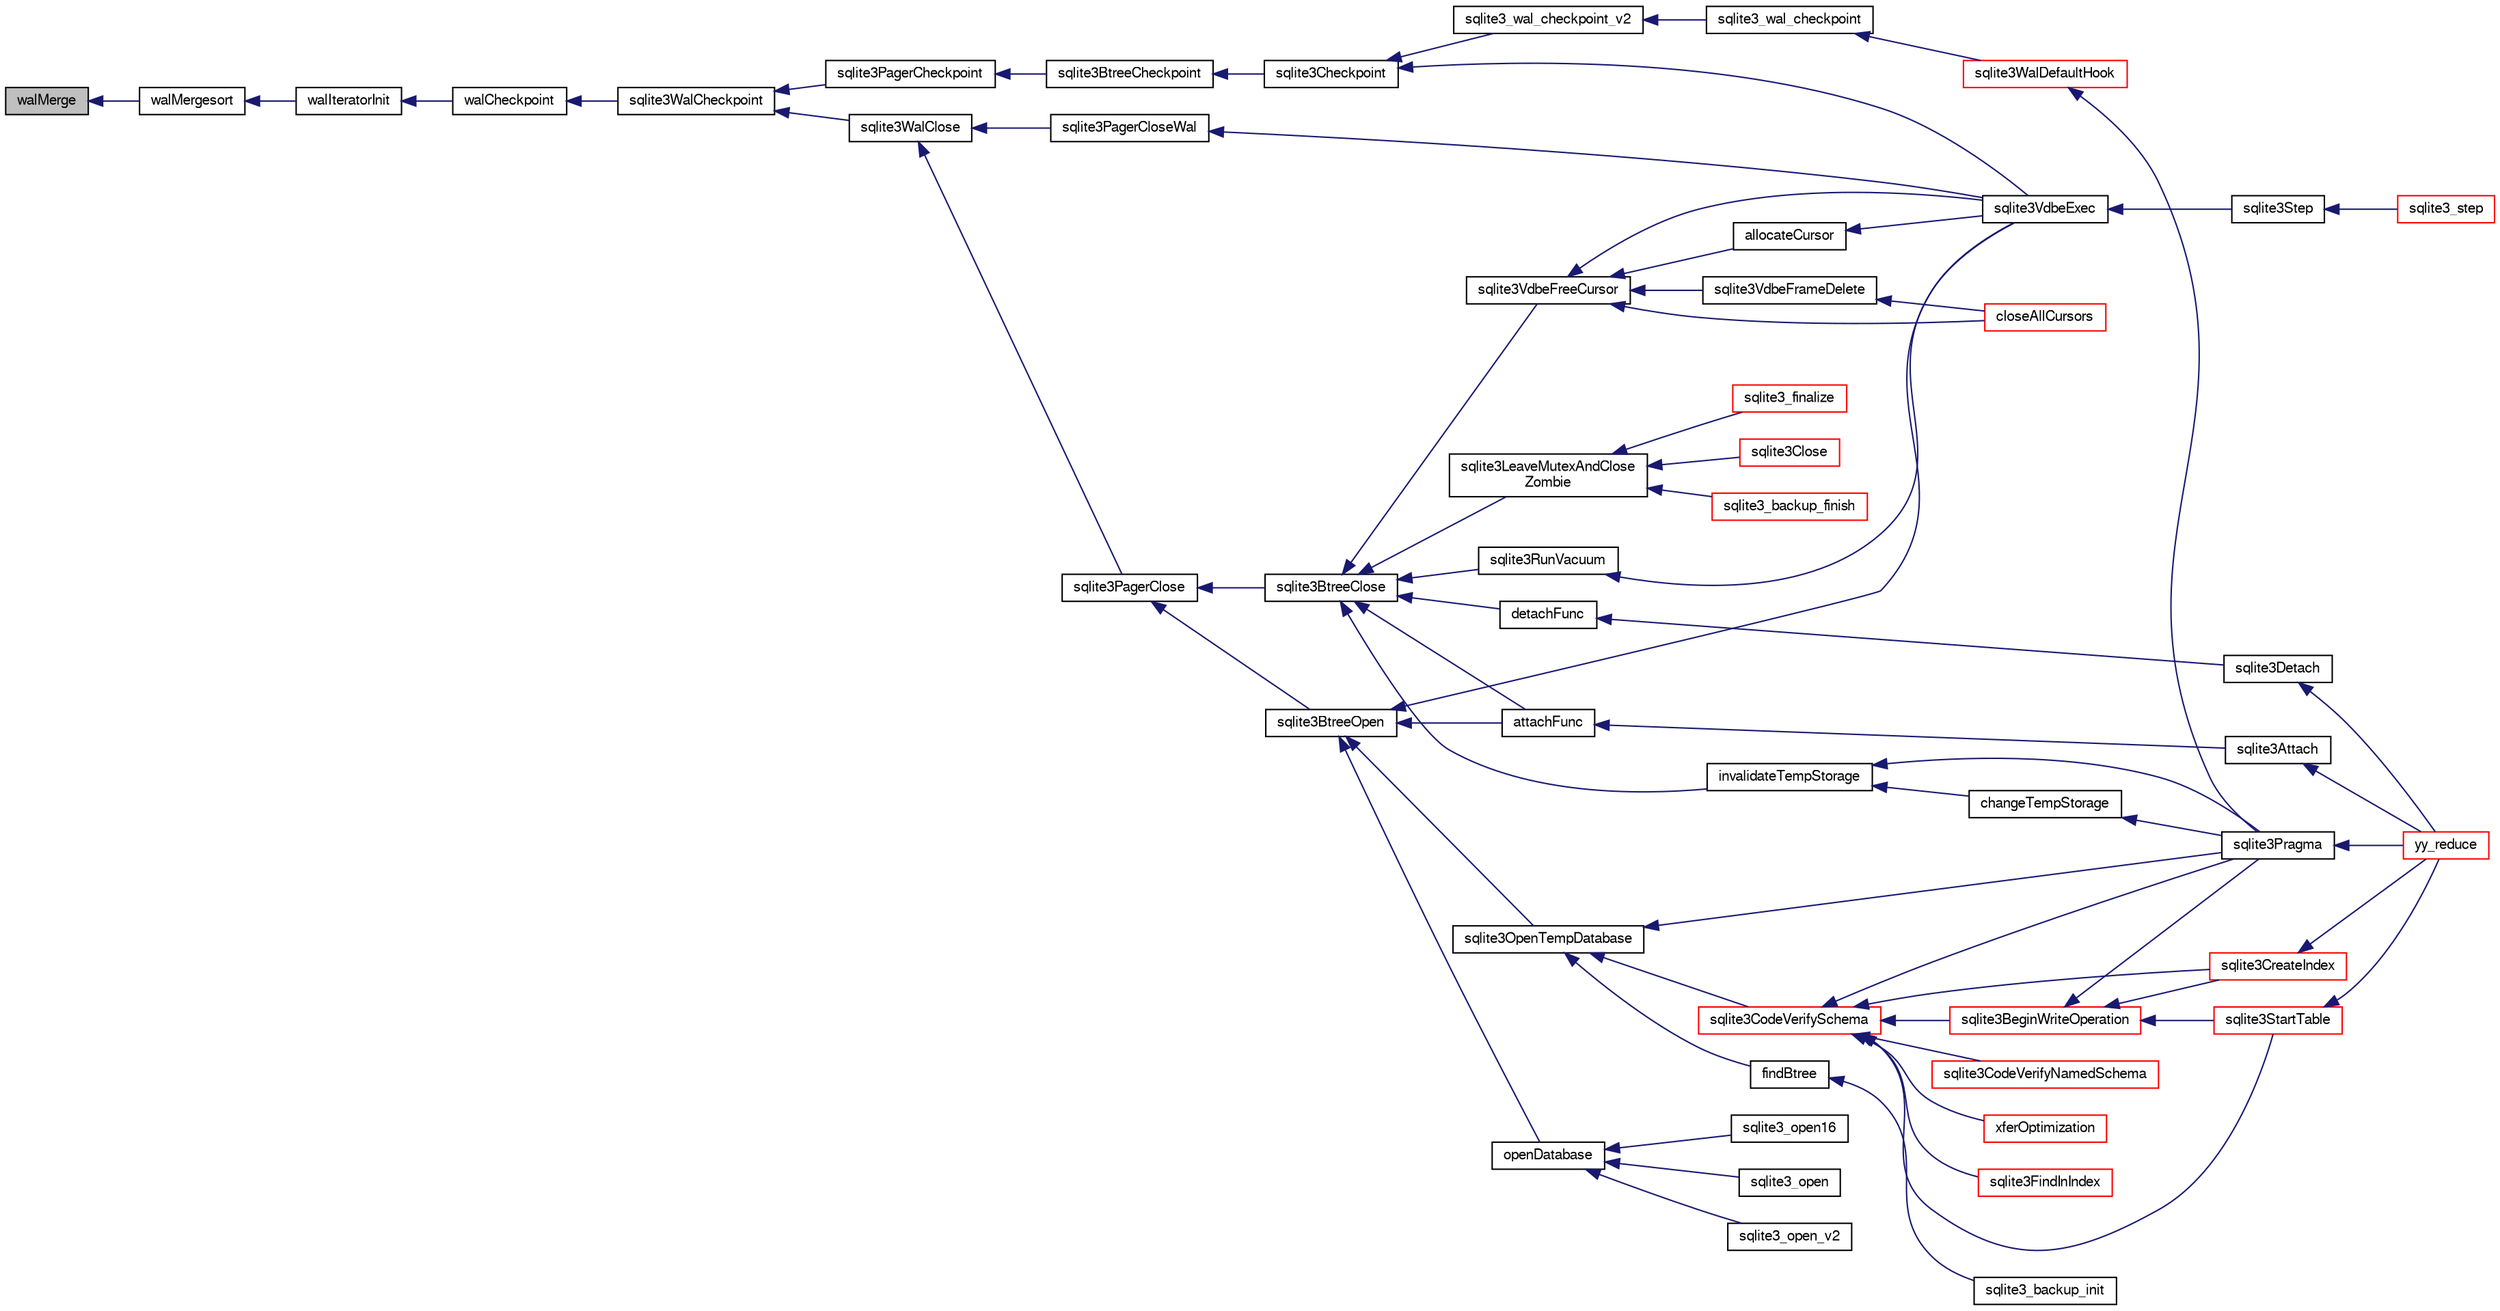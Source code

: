 digraph "walMerge"
{
  edge [fontname="FreeSans",fontsize="10",labelfontname="FreeSans",labelfontsize="10"];
  node [fontname="FreeSans",fontsize="10",shape=record];
  rankdir="LR";
  Node902515 [label="walMerge",height=0.2,width=0.4,color="black", fillcolor="grey75", style="filled", fontcolor="black"];
  Node902515 -> Node902516 [dir="back",color="midnightblue",fontsize="10",style="solid",fontname="FreeSans"];
  Node902516 [label="walMergesort",height=0.2,width=0.4,color="black", fillcolor="white", style="filled",URL="$sqlite3_8c.html#af4c4ddabd82c872731a8c270d04e1f64"];
  Node902516 -> Node902517 [dir="back",color="midnightblue",fontsize="10",style="solid",fontname="FreeSans"];
  Node902517 [label="walIteratorInit",height=0.2,width=0.4,color="black", fillcolor="white", style="filled",URL="$sqlite3_8c.html#af32190641053b9108a09fac6ff0ad652"];
  Node902517 -> Node902518 [dir="back",color="midnightblue",fontsize="10",style="solid",fontname="FreeSans"];
  Node902518 [label="walCheckpoint",height=0.2,width=0.4,color="black", fillcolor="white", style="filled",URL="$sqlite3_8c.html#ab5245070ab67db40291c71c4991aa317"];
  Node902518 -> Node902519 [dir="back",color="midnightblue",fontsize="10",style="solid",fontname="FreeSans"];
  Node902519 [label="sqlite3WalCheckpoint",height=0.2,width=0.4,color="black", fillcolor="white", style="filled",URL="$sqlite3_8c.html#a58bec6523fa854142169cdff1fbb8e5f"];
  Node902519 -> Node902520 [dir="back",color="midnightblue",fontsize="10",style="solid",fontname="FreeSans"];
  Node902520 [label="sqlite3PagerCheckpoint",height=0.2,width=0.4,color="black", fillcolor="white", style="filled",URL="$sqlite3_8c.html#a51b879bda409240901c1443161246045"];
  Node902520 -> Node902521 [dir="back",color="midnightblue",fontsize="10",style="solid",fontname="FreeSans"];
  Node902521 [label="sqlite3BtreeCheckpoint",height=0.2,width=0.4,color="black", fillcolor="white", style="filled",URL="$sqlite3_8c.html#a7aa6f5fb12dca5d734397768e90ae119"];
  Node902521 -> Node902522 [dir="back",color="midnightblue",fontsize="10",style="solid",fontname="FreeSans"];
  Node902522 [label="sqlite3Checkpoint",height=0.2,width=0.4,color="black", fillcolor="white", style="filled",URL="$sqlite3_8c.html#a0f0ad6a031e74ddb47bdc701d23bf3e1"];
  Node902522 -> Node902523 [dir="back",color="midnightblue",fontsize="10",style="solid",fontname="FreeSans"];
  Node902523 [label="sqlite3VdbeExec",height=0.2,width=0.4,color="black", fillcolor="white", style="filled",URL="$sqlite3_8c.html#a8ce40a614bdc56719c4d642b1e4dfb21"];
  Node902523 -> Node902524 [dir="back",color="midnightblue",fontsize="10",style="solid",fontname="FreeSans"];
  Node902524 [label="sqlite3Step",height=0.2,width=0.4,color="black", fillcolor="white", style="filled",URL="$sqlite3_8c.html#a3f2872e873e2758a4beedad1d5113554"];
  Node902524 -> Node902525 [dir="back",color="midnightblue",fontsize="10",style="solid",fontname="FreeSans"];
  Node902525 [label="sqlite3_step",height=0.2,width=0.4,color="red", fillcolor="white", style="filled",URL="$sqlite3_8h.html#ac1e491ce36b7471eb28387f7d3c74334"];
  Node902522 -> Node902784 [dir="back",color="midnightblue",fontsize="10",style="solid",fontname="FreeSans"];
  Node902784 [label="sqlite3_wal_checkpoint_v2",height=0.2,width=0.4,color="black", fillcolor="white", style="filled",URL="$sqlite3_8h.html#a074441ba2d0426a8684cc2d379e74163"];
  Node902784 -> Node902785 [dir="back",color="midnightblue",fontsize="10",style="solid",fontname="FreeSans"];
  Node902785 [label="sqlite3_wal_checkpoint",height=0.2,width=0.4,color="black", fillcolor="white", style="filled",URL="$sqlite3_8h.html#a5256a357264a12d3935888280d4b8fa0"];
  Node902785 -> Node902786 [dir="back",color="midnightblue",fontsize="10",style="solid",fontname="FreeSans"];
  Node902786 [label="sqlite3WalDefaultHook",height=0.2,width=0.4,color="red", fillcolor="white", style="filled",URL="$sqlite3_8c.html#a4a9ed7c3fcab46b3d82eb79ede8c4f77"];
  Node902786 -> Node902601 [dir="back",color="midnightblue",fontsize="10",style="solid",fontname="FreeSans"];
  Node902601 [label="sqlite3Pragma",height=0.2,width=0.4,color="black", fillcolor="white", style="filled",URL="$sqlite3_8c.html#a111391370f58f8e6a6eca51fd34d62ed"];
  Node902601 -> Node902553 [dir="back",color="midnightblue",fontsize="10",style="solid",fontname="FreeSans"];
  Node902553 [label="yy_reduce",height=0.2,width=0.4,color="red", fillcolor="white", style="filled",URL="$sqlite3_8c.html#a7c419a9b25711c666a9a2449ef377f14"];
  Node902519 -> Node902788 [dir="back",color="midnightblue",fontsize="10",style="solid",fontname="FreeSans"];
  Node902788 [label="sqlite3WalClose",height=0.2,width=0.4,color="black", fillcolor="white", style="filled",URL="$sqlite3_8c.html#abfd7d36ec6ea41ecb2717dd4c6b0571e"];
  Node902788 -> Node902789 [dir="back",color="midnightblue",fontsize="10",style="solid",fontname="FreeSans"];
  Node902789 [label="sqlite3PagerClose",height=0.2,width=0.4,color="black", fillcolor="white", style="filled",URL="$sqlite3_8c.html#af94b1f96b60689fd09422cce2c85f53f"];
  Node902789 -> Node902790 [dir="back",color="midnightblue",fontsize="10",style="solid",fontname="FreeSans"];
  Node902790 [label="sqlite3BtreeOpen",height=0.2,width=0.4,color="black", fillcolor="white", style="filled",URL="$sqlite3_8c.html#a13dcb44dc34af6ce9d38de9c5aa975f9"];
  Node902790 -> Node902523 [dir="back",color="midnightblue",fontsize="10",style="solid",fontname="FreeSans"];
  Node902790 -> Node902551 [dir="back",color="midnightblue",fontsize="10",style="solid",fontname="FreeSans"];
  Node902551 [label="attachFunc",height=0.2,width=0.4,color="black", fillcolor="white", style="filled",URL="$sqlite3_8c.html#a69cb751a7da501b9a0aa37e0d7c3eaf7"];
  Node902551 -> Node902552 [dir="back",color="midnightblue",fontsize="10",style="solid",fontname="FreeSans"];
  Node902552 [label="sqlite3Attach",height=0.2,width=0.4,color="black", fillcolor="white", style="filled",URL="$sqlite3_8c.html#ae0907fe0b43cc1b4c7e6a16213e8546f"];
  Node902552 -> Node902553 [dir="back",color="midnightblue",fontsize="10",style="solid",fontname="FreeSans"];
  Node902790 -> Node902791 [dir="back",color="midnightblue",fontsize="10",style="solid",fontname="FreeSans"];
  Node902791 [label="sqlite3OpenTempDatabase",height=0.2,width=0.4,color="black", fillcolor="white", style="filled",URL="$sqlite3_8c.html#aaf3088380b731428b72d3b5777f93755"];
  Node902791 -> Node902728 [dir="back",color="midnightblue",fontsize="10",style="solid",fontname="FreeSans"];
  Node902728 [label="findBtree",height=0.2,width=0.4,color="black", fillcolor="white", style="filled",URL="$sqlite3_8c.html#ab4ee5743b77efd7f8832bf0b9315f973"];
  Node902728 -> Node902729 [dir="back",color="midnightblue",fontsize="10",style="solid",fontname="FreeSans"];
  Node902729 [label="sqlite3_backup_init",height=0.2,width=0.4,color="black", fillcolor="white", style="filled",URL="$sqlite3_8h.html#a9c9aa9e8edeb9910d93148a6621c1097"];
  Node902791 -> Node902792 [dir="back",color="midnightblue",fontsize="10",style="solid",fontname="FreeSans"];
  Node902792 [label="sqlite3CodeVerifySchema",height=0.2,width=0.4,color="red", fillcolor="white", style="filled",URL="$sqlite3_8c.html#ad9d8708d96f8416ec59ebf41c57000f9"];
  Node902792 -> Node902604 [dir="back",color="midnightblue",fontsize="10",style="solid",fontname="FreeSans"];
  Node902604 [label="sqlite3FindInIndex",height=0.2,width=0.4,color="red", fillcolor="white", style="filled",URL="$sqlite3_8c.html#af7d8c56ab0231f44bb5f87b3fafeffb2"];
  Node902792 -> Node902645 [dir="back",color="midnightblue",fontsize="10",style="solid",fontname="FreeSans"];
  Node902645 [label="sqlite3StartTable",height=0.2,width=0.4,color="red", fillcolor="white", style="filled",URL="$sqlite3_8c.html#af49b4395f39d9078a0dda2484c183012"];
  Node902645 -> Node902553 [dir="back",color="midnightblue",fontsize="10",style="solid",fontname="FreeSans"];
  Node902792 -> Node902562 [dir="back",color="midnightblue",fontsize="10",style="solid",fontname="FreeSans"];
  Node902562 [label="sqlite3CreateIndex",height=0.2,width=0.4,color="red", fillcolor="white", style="filled",URL="$sqlite3_8c.html#a8dbe5e590ab6c58a8c45f34f7c81e825"];
  Node902562 -> Node902553 [dir="back",color="midnightblue",fontsize="10",style="solid",fontname="FreeSans"];
  Node902792 -> Node902793 [dir="back",color="midnightblue",fontsize="10",style="solid",fontname="FreeSans"];
  Node902793 [label="sqlite3CodeVerifyNamedSchema",height=0.2,width=0.4,color="red", fillcolor="white", style="filled",URL="$sqlite3_8c.html#a30331e33b8e462cbe3aa83c8bddb8c0e"];
  Node902792 -> Node902794 [dir="back",color="midnightblue",fontsize="10",style="solid",fontname="FreeSans"];
  Node902794 [label="sqlite3BeginWriteOperation",height=0.2,width=0.4,color="red", fillcolor="white", style="filled",URL="$sqlite3_8c.html#a21b1b811bbe305f922244f8913c87f10"];
  Node902794 -> Node902645 [dir="back",color="midnightblue",fontsize="10",style="solid",fontname="FreeSans"];
  Node902794 -> Node902562 [dir="back",color="midnightblue",fontsize="10",style="solid",fontname="FreeSans"];
  Node902794 -> Node902601 [dir="back",color="midnightblue",fontsize="10",style="solid",fontname="FreeSans"];
  Node902792 -> Node902582 [dir="back",color="midnightblue",fontsize="10",style="solid",fontname="FreeSans"];
  Node902582 [label="xferOptimization",height=0.2,width=0.4,color="red", fillcolor="white", style="filled",URL="$sqlite3_8c.html#ae85c90f7d064fe83f4ed930e708855d2"];
  Node902792 -> Node902601 [dir="back",color="midnightblue",fontsize="10",style="solid",fontname="FreeSans"];
  Node902791 -> Node902601 [dir="back",color="midnightblue",fontsize="10",style="solid",fontname="FreeSans"];
  Node902790 -> Node902758 [dir="back",color="midnightblue",fontsize="10",style="solid",fontname="FreeSans"];
  Node902758 [label="openDatabase",height=0.2,width=0.4,color="black", fillcolor="white", style="filled",URL="$sqlite3_8c.html#a6a9c3bc3a64234e863413f41db473758"];
  Node902758 -> Node902759 [dir="back",color="midnightblue",fontsize="10",style="solid",fontname="FreeSans"];
  Node902759 [label="sqlite3_open",height=0.2,width=0.4,color="black", fillcolor="white", style="filled",URL="$sqlite3_8h.html#a97ba966ed1acc38409786258268f5f71"];
  Node902758 -> Node902760 [dir="back",color="midnightblue",fontsize="10",style="solid",fontname="FreeSans"];
  Node902760 [label="sqlite3_open_v2",height=0.2,width=0.4,color="black", fillcolor="white", style="filled",URL="$sqlite3_8h.html#a140fe275b6975dc867cea50a65a217c4"];
  Node902758 -> Node902761 [dir="back",color="midnightblue",fontsize="10",style="solid",fontname="FreeSans"];
  Node902761 [label="sqlite3_open16",height=0.2,width=0.4,color="black", fillcolor="white", style="filled",URL="$sqlite3_8h.html#adbc401bb96713f32e553db32f6f3ca33"];
  Node902789 -> Node902796 [dir="back",color="midnightblue",fontsize="10",style="solid",fontname="FreeSans"];
  Node902796 [label="sqlite3BtreeClose",height=0.2,width=0.4,color="black", fillcolor="white", style="filled",URL="$sqlite3_8c.html#a729b65009b66a99200496b09c124df01"];
  Node902796 -> Node902797 [dir="back",color="midnightblue",fontsize="10",style="solid",fontname="FreeSans"];
  Node902797 [label="sqlite3VdbeFreeCursor",height=0.2,width=0.4,color="black", fillcolor="white", style="filled",URL="$sqlite3_8c.html#a0f9084083e1d0639708934630f33d6ef"];
  Node902797 -> Node902798 [dir="back",color="midnightblue",fontsize="10",style="solid",fontname="FreeSans"];
  Node902798 [label="sqlite3VdbeFrameDelete",height=0.2,width=0.4,color="black", fillcolor="white", style="filled",URL="$sqlite3_8c.html#adb3773fdfb1685857e28891f76365900"];
  Node902798 -> Node902799 [dir="back",color="midnightblue",fontsize="10",style="solid",fontname="FreeSans"];
  Node902799 [label="closeAllCursors",height=0.2,width=0.4,color="red", fillcolor="white", style="filled",URL="$sqlite3_8c.html#af1ac189735864dd6989a8c5af4557547"];
  Node902797 -> Node902799 [dir="back",color="midnightblue",fontsize="10",style="solid",fontname="FreeSans"];
  Node902797 -> Node902800 [dir="back",color="midnightblue",fontsize="10",style="solid",fontname="FreeSans"];
  Node902800 [label="allocateCursor",height=0.2,width=0.4,color="black", fillcolor="white", style="filled",URL="$sqlite3_8c.html#a5083c054ea81802294e539b00a57aad4"];
  Node902800 -> Node902523 [dir="back",color="midnightblue",fontsize="10",style="solid",fontname="FreeSans"];
  Node902797 -> Node902523 [dir="back",color="midnightblue",fontsize="10",style="solid",fontname="FreeSans"];
  Node902796 -> Node902551 [dir="back",color="midnightblue",fontsize="10",style="solid",fontname="FreeSans"];
  Node902796 -> Node902738 [dir="back",color="midnightblue",fontsize="10",style="solid",fontname="FreeSans"];
  Node902738 [label="detachFunc",height=0.2,width=0.4,color="black", fillcolor="white", style="filled",URL="$sqlite3_8c.html#a2b3dd04cb87abd088926ab0082a60b77"];
  Node902738 -> Node902595 [dir="back",color="midnightblue",fontsize="10",style="solid",fontname="FreeSans"];
  Node902595 [label="sqlite3Detach",height=0.2,width=0.4,color="black", fillcolor="white", style="filled",URL="$sqlite3_8c.html#ab1a5a0b01c7560aef5e0b8603a68747d"];
  Node902595 -> Node902553 [dir="back",color="midnightblue",fontsize="10",style="solid",fontname="FreeSans"];
  Node902796 -> Node902739 [dir="back",color="midnightblue",fontsize="10",style="solid",fontname="FreeSans"];
  Node902739 [label="invalidateTempStorage",height=0.2,width=0.4,color="black", fillcolor="white", style="filled",URL="$sqlite3_8c.html#a759777a1eb3c3e96a5af94932b39e69a"];
  Node902739 -> Node902740 [dir="back",color="midnightblue",fontsize="10",style="solid",fontname="FreeSans"];
  Node902740 [label="changeTempStorage",height=0.2,width=0.4,color="black", fillcolor="white", style="filled",URL="$sqlite3_8c.html#abd43abe0a0959a45c786b9865ed52904"];
  Node902740 -> Node902601 [dir="back",color="midnightblue",fontsize="10",style="solid",fontname="FreeSans"];
  Node902739 -> Node902601 [dir="back",color="midnightblue",fontsize="10",style="solid",fontname="FreeSans"];
  Node902796 -> Node902709 [dir="back",color="midnightblue",fontsize="10",style="solid",fontname="FreeSans"];
  Node902709 [label="sqlite3RunVacuum",height=0.2,width=0.4,color="black", fillcolor="white", style="filled",URL="$sqlite3_8c.html#a5e83ddc7b3e7e8e79ad5d1fc92de1d2f"];
  Node902709 -> Node902523 [dir="back",color="midnightblue",fontsize="10",style="solid",fontname="FreeSans"];
  Node902796 -> Node902752 [dir="back",color="midnightblue",fontsize="10",style="solid",fontname="FreeSans"];
  Node902752 [label="sqlite3LeaveMutexAndClose\lZombie",height=0.2,width=0.4,color="black", fillcolor="white", style="filled",URL="$sqlite3_8c.html#afe3a37c29dcb0fe9fc15fe07a3976f59"];
  Node902752 -> Node902753 [dir="back",color="midnightblue",fontsize="10",style="solid",fontname="FreeSans"];
  Node902753 [label="sqlite3_backup_finish",height=0.2,width=0.4,color="red", fillcolor="white", style="filled",URL="$sqlite3_8h.html#a176857dd58d99be53b6d7305533e0048"];
  Node902752 -> Node902745 [dir="back",color="midnightblue",fontsize="10",style="solid",fontname="FreeSans"];
  Node902745 [label="sqlite3_finalize",height=0.2,width=0.4,color="red", fillcolor="white", style="filled",URL="$sqlite3_8h.html#a801195c0f771d40bb4be1e40f3b88945"];
  Node902752 -> Node902754 [dir="back",color="midnightblue",fontsize="10",style="solid",fontname="FreeSans"];
  Node902754 [label="sqlite3Close",height=0.2,width=0.4,color="red", fillcolor="white", style="filled",URL="$sqlite3_8c.html#aa9f2e73837bba8d721dbde0964ffce11"];
  Node902788 -> Node902801 [dir="back",color="midnightblue",fontsize="10",style="solid",fontname="FreeSans"];
  Node902801 [label="sqlite3PagerCloseWal",height=0.2,width=0.4,color="black", fillcolor="white", style="filled",URL="$sqlite3_8c.html#ac62d7d3d29214a7cad25fdd88e7c7a74"];
  Node902801 -> Node902523 [dir="back",color="midnightblue",fontsize="10",style="solid",fontname="FreeSans"];
}
